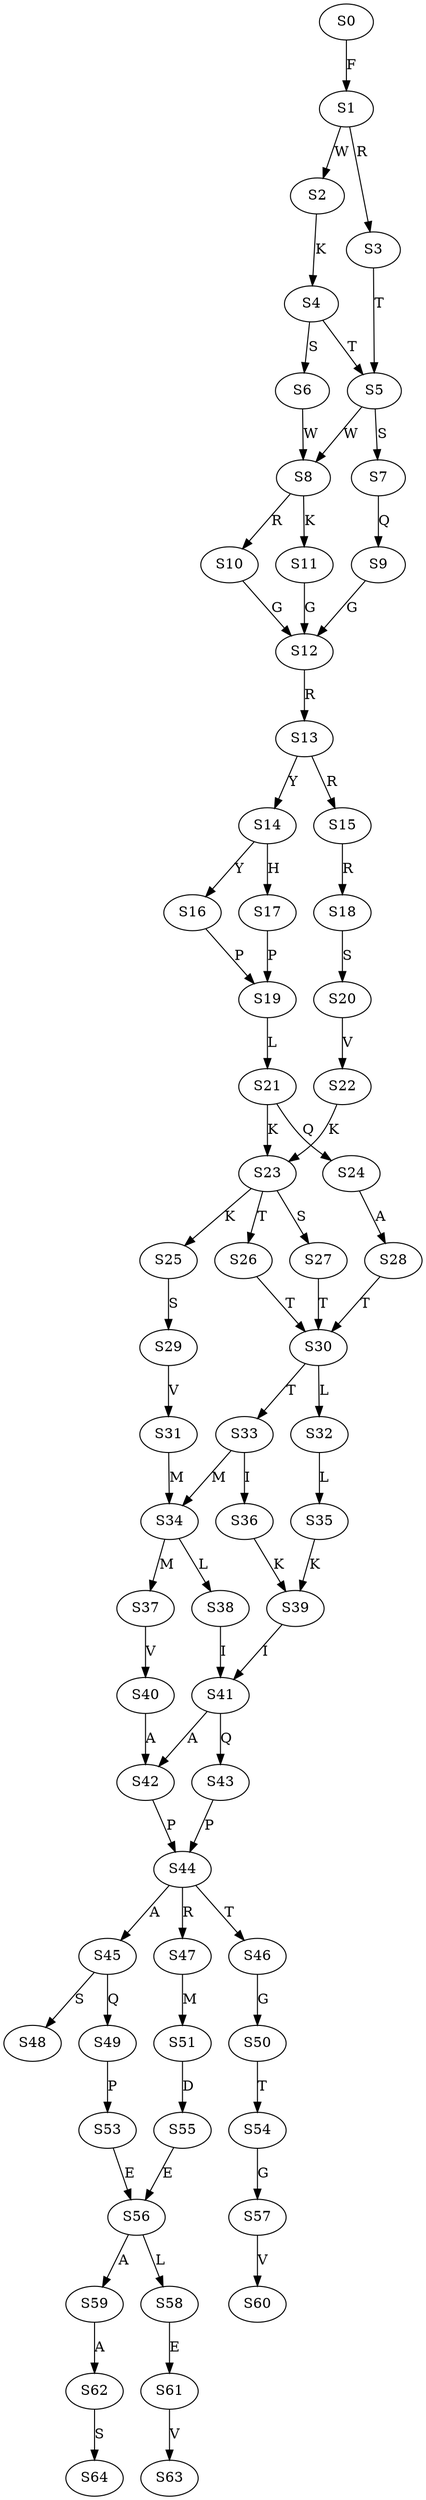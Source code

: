 strict digraph  {
	S0 -> S1 [ label = F ];
	S1 -> S2 [ label = W ];
	S1 -> S3 [ label = R ];
	S2 -> S4 [ label = K ];
	S3 -> S5 [ label = T ];
	S4 -> S6 [ label = S ];
	S4 -> S5 [ label = T ];
	S5 -> S7 [ label = S ];
	S5 -> S8 [ label = W ];
	S6 -> S8 [ label = W ];
	S7 -> S9 [ label = Q ];
	S8 -> S10 [ label = R ];
	S8 -> S11 [ label = K ];
	S9 -> S12 [ label = G ];
	S10 -> S12 [ label = G ];
	S11 -> S12 [ label = G ];
	S12 -> S13 [ label = R ];
	S13 -> S14 [ label = Y ];
	S13 -> S15 [ label = R ];
	S14 -> S16 [ label = Y ];
	S14 -> S17 [ label = H ];
	S15 -> S18 [ label = R ];
	S16 -> S19 [ label = P ];
	S17 -> S19 [ label = P ];
	S18 -> S20 [ label = S ];
	S19 -> S21 [ label = L ];
	S20 -> S22 [ label = V ];
	S21 -> S23 [ label = K ];
	S21 -> S24 [ label = Q ];
	S22 -> S23 [ label = K ];
	S23 -> S25 [ label = K ];
	S23 -> S26 [ label = T ];
	S23 -> S27 [ label = S ];
	S24 -> S28 [ label = A ];
	S25 -> S29 [ label = S ];
	S26 -> S30 [ label = T ];
	S27 -> S30 [ label = T ];
	S28 -> S30 [ label = T ];
	S29 -> S31 [ label = V ];
	S30 -> S32 [ label = L ];
	S30 -> S33 [ label = T ];
	S31 -> S34 [ label = M ];
	S32 -> S35 [ label = L ];
	S33 -> S36 [ label = I ];
	S33 -> S34 [ label = M ];
	S34 -> S37 [ label = M ];
	S34 -> S38 [ label = L ];
	S35 -> S39 [ label = K ];
	S36 -> S39 [ label = K ];
	S37 -> S40 [ label = V ];
	S38 -> S41 [ label = I ];
	S39 -> S41 [ label = I ];
	S40 -> S42 [ label = A ];
	S41 -> S42 [ label = A ];
	S41 -> S43 [ label = Q ];
	S42 -> S44 [ label = P ];
	S43 -> S44 [ label = P ];
	S44 -> S45 [ label = A ];
	S44 -> S46 [ label = T ];
	S44 -> S47 [ label = R ];
	S45 -> S48 [ label = S ];
	S45 -> S49 [ label = Q ];
	S46 -> S50 [ label = G ];
	S47 -> S51 [ label = M ];
	S49 -> S53 [ label = P ];
	S50 -> S54 [ label = T ];
	S51 -> S55 [ label = D ];
	S53 -> S56 [ label = E ];
	S54 -> S57 [ label = G ];
	S55 -> S56 [ label = E ];
	S56 -> S58 [ label = L ];
	S56 -> S59 [ label = A ];
	S57 -> S60 [ label = V ];
	S58 -> S61 [ label = E ];
	S59 -> S62 [ label = A ];
	S61 -> S63 [ label = V ];
	S62 -> S64 [ label = S ];
}
